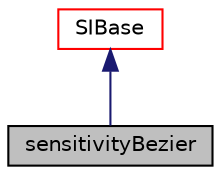 digraph "sensitivityBezier"
{
  bgcolor="transparent";
  edge [fontname="Helvetica",fontsize="10",labelfontname="Helvetica",labelfontsize="10"];
  node [fontname="Helvetica",fontsize="10",shape=record];
  Node1 [label="sensitivityBezier",height=0.2,width=0.4,color="black", fillcolor="grey75", style="filled" fontcolor="black"];
  Node2 -> Node1 [dir="back",color="midnightblue",fontsize="10",style="solid",fontname="Helvetica"];
  Node2 [label="SIBase",height=0.2,width=0.4,color="red",URL="$classFoam_1_1incompressible_1_1SIBase.html",tooltip="Base class for Surface Integral-based sensitivity derivatives. "];
}
